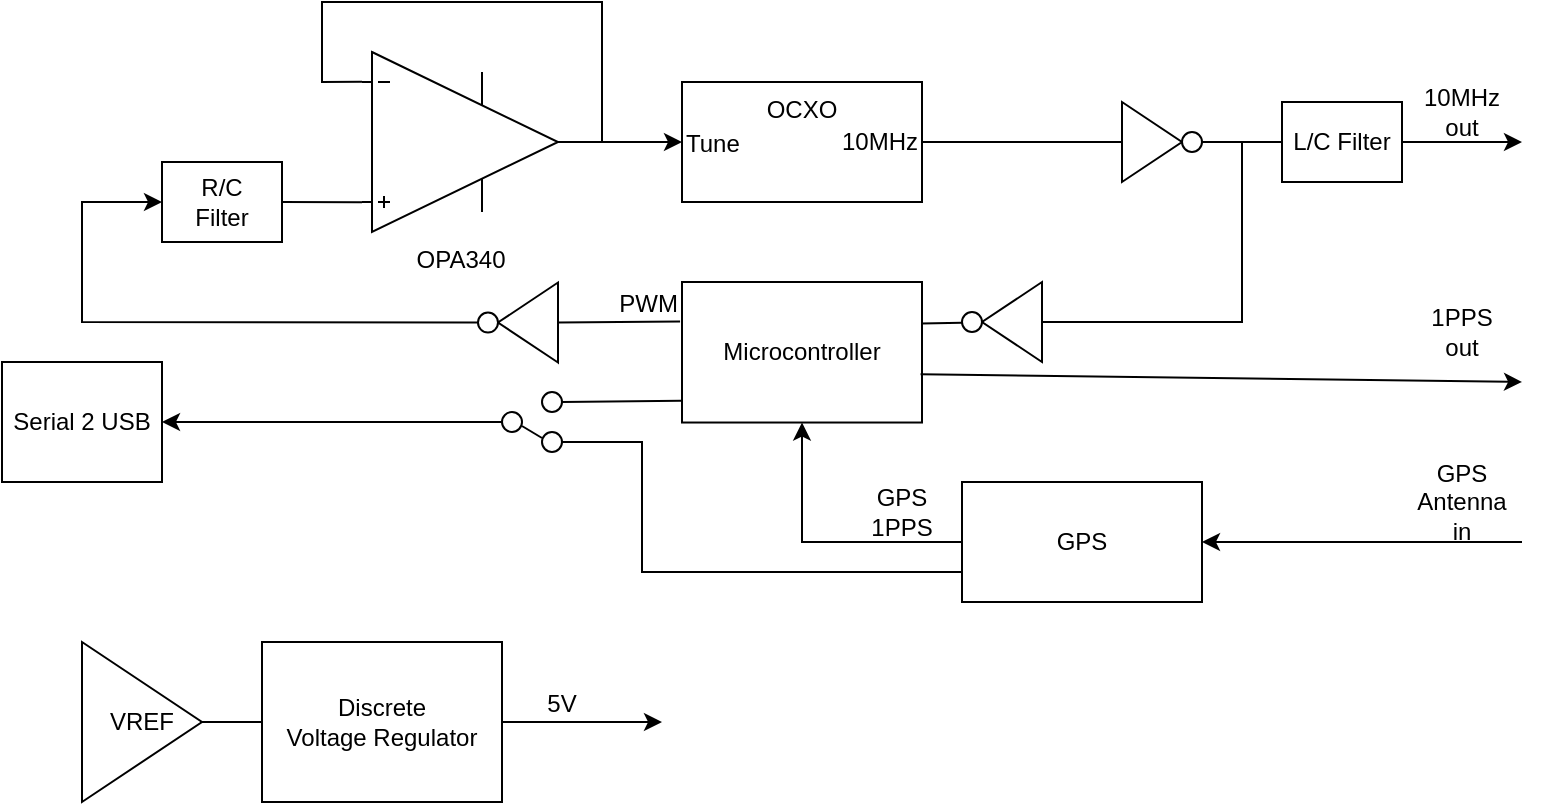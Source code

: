<mxfile version="21.5.1" type="device">
  <diagram name="Page-1" id="Hw6nuJ0ICvM2W8TSaAKC">
    <mxGraphModel dx="1444" dy="408" grid="1" gridSize="10" guides="1" tooltips="1" connect="1" arrows="1" fold="1" page="1" pageScale="1" pageWidth="850" pageHeight="1100" math="0" shadow="0">
      <root>
        <mxCell id="0" />
        <mxCell id="1" parent="0" />
        <mxCell id="8evPUxsnITqhEEqk2_8M-1" value="OCXO" style="rounded=0;whiteSpace=wrap;html=1;verticalAlign=top;" vertex="1" parent="1">
          <mxGeometry x="220" y="240" width="120" height="60" as="geometry" />
        </mxCell>
        <mxCell id="8evPUxsnITqhEEqk2_8M-2" value="10MHz" style="text;html=1;strokeColor=none;fillColor=none;align=right;verticalAlign=middle;whiteSpace=wrap;rounded=0;" vertex="1" parent="1">
          <mxGeometry x="280" y="255" width="60" height="30" as="geometry" />
        </mxCell>
        <mxCell id="8evPUxsnITqhEEqk2_8M-5" value="" style="group" vertex="1" connectable="0" parent="1">
          <mxGeometry x="440" y="250" width="40" height="40" as="geometry" />
        </mxCell>
        <mxCell id="8evPUxsnITqhEEqk2_8M-3" value="" style="triangle;whiteSpace=wrap;html=1;" vertex="1" parent="8evPUxsnITqhEEqk2_8M-5">
          <mxGeometry width="30" height="40" as="geometry" />
        </mxCell>
        <mxCell id="8evPUxsnITqhEEqk2_8M-4" value="" style="ellipse;whiteSpace=wrap;html=1;aspect=fixed;" vertex="1" parent="8evPUxsnITqhEEqk2_8M-5">
          <mxGeometry x="30" y="15" width="10" height="10" as="geometry" />
        </mxCell>
        <mxCell id="8evPUxsnITqhEEqk2_8M-6" value="L/C Filter" style="rounded=0;whiteSpace=wrap;html=1;" vertex="1" parent="1">
          <mxGeometry x="520" y="250" width="60" height="40" as="geometry" />
        </mxCell>
        <mxCell id="8evPUxsnITqhEEqk2_8M-7" value="" style="endArrow=none;html=1;rounded=0;exitX=1;exitY=0.5;exitDx=0;exitDy=0;entryX=0;entryY=0.5;entryDx=0;entryDy=0;" edge="1" parent="1" source="8evPUxsnITqhEEqk2_8M-4" target="8evPUxsnITqhEEqk2_8M-6">
          <mxGeometry width="50" height="50" relative="1" as="geometry">
            <mxPoint x="470" y="320" as="sourcePoint" />
            <mxPoint x="520" y="270" as="targetPoint" />
          </mxGeometry>
        </mxCell>
        <mxCell id="8evPUxsnITqhEEqk2_8M-8" value="" style="endArrow=classic;html=1;rounded=0;" edge="1" parent="1">
          <mxGeometry width="50" height="50" relative="1" as="geometry">
            <mxPoint x="580" y="270" as="sourcePoint" />
            <mxPoint x="640" y="270" as="targetPoint" />
          </mxGeometry>
        </mxCell>
        <mxCell id="8evPUxsnITqhEEqk2_8M-9" value="10MHz out" style="text;html=1;strokeColor=none;fillColor=none;align=center;verticalAlign=middle;whiteSpace=wrap;rounded=0;" vertex="1" parent="1">
          <mxGeometry x="580" y="240" width="60" height="30" as="geometry" />
        </mxCell>
        <mxCell id="8evPUxsnITqhEEqk2_8M-16" value="" style="endArrow=none;html=1;rounded=0;entryX=0;entryY=0.5;entryDx=0;entryDy=0;exitX=1;exitY=0.5;exitDx=0;exitDy=0;" edge="1" parent="1" source="8evPUxsnITqhEEqk2_8M-1" target="8evPUxsnITqhEEqk2_8M-3">
          <mxGeometry width="50" height="50" relative="1" as="geometry">
            <mxPoint x="340" y="290" as="sourcePoint" />
            <mxPoint x="420" y="290" as="targetPoint" />
          </mxGeometry>
        </mxCell>
        <mxCell id="8evPUxsnITqhEEqk2_8M-17" value="" style="endArrow=none;html=1;rounded=0;exitX=0;exitY=0.5;exitDx=0;exitDy=0;" edge="1" parent="1">
          <mxGeometry width="50" height="50" relative="1" as="geometry">
            <mxPoint x="399.998" y="359.998" as="sourcePoint" />
            <mxPoint x="500" y="270" as="targetPoint" />
            <Array as="points">
              <mxPoint x="500" y="360" />
            </Array>
          </mxGeometry>
        </mxCell>
        <mxCell id="8evPUxsnITqhEEqk2_8M-18" value="Microcontroller" style="rounded=0;whiteSpace=wrap;html=1;" vertex="1" parent="1">
          <mxGeometry x="220" y="340" width="120" height="70.26" as="geometry" />
        </mxCell>
        <mxCell id="8evPUxsnITqhEEqk2_8M-19" value="" style="edgeStyle=orthogonalEdgeStyle;rounded=0;orthogonalLoop=1;jettySize=auto;html=1;endArrow=none;endFill=0;" edge="1" parent="1" target="8evPUxsnITqhEEqk2_8M-18">
          <mxGeometry relative="1" as="geometry">
            <mxPoint x="360.0" y="360.316" as="sourcePoint" />
          </mxGeometry>
        </mxCell>
        <mxCell id="8evPUxsnITqhEEqk2_8M-20" value="GPS" style="rounded=0;whiteSpace=wrap;html=1;" vertex="1" parent="1">
          <mxGeometry x="360" y="440" width="120" height="60" as="geometry" />
        </mxCell>
        <mxCell id="8evPUxsnITqhEEqk2_8M-21" value="" style="endArrow=classic;html=1;rounded=0;entryX=1;entryY=0.5;entryDx=0;entryDy=0;" edge="1" parent="1" target="8evPUxsnITqhEEqk2_8M-20">
          <mxGeometry width="50" height="50" relative="1" as="geometry">
            <mxPoint x="640" y="470" as="sourcePoint" />
            <mxPoint x="590" y="480" as="targetPoint" />
          </mxGeometry>
        </mxCell>
        <mxCell id="8evPUxsnITqhEEqk2_8M-22" value="GPS Antenna&lt;br&gt;in" style="text;html=1;strokeColor=none;fillColor=none;align=center;verticalAlign=middle;whiteSpace=wrap;rounded=0;" vertex="1" parent="1">
          <mxGeometry x="580" y="430" width="60" height="40" as="geometry" />
        </mxCell>
        <mxCell id="8evPUxsnITqhEEqk2_8M-23" value="" style="endArrow=none;html=1;rounded=0;entryX=0;entryY=0.5;entryDx=0;entryDy=0;exitX=0.5;exitY=1;exitDx=0;exitDy=0;endFill=0;startArrow=classic;startFill=1;" edge="1" parent="1" source="8evPUxsnITqhEEqk2_8M-18" target="8evPUxsnITqhEEqk2_8M-20">
          <mxGeometry width="50" height="50" relative="1" as="geometry">
            <mxPoint x="280" y="470" as="sourcePoint" />
            <mxPoint x="300" y="490" as="targetPoint" />
            <Array as="points">
              <mxPoint x="280" y="470" />
            </Array>
          </mxGeometry>
        </mxCell>
        <mxCell id="8evPUxsnITqhEEqk2_8M-24" value="GPS&lt;br&gt;1PPS" style="text;html=1;strokeColor=none;fillColor=none;align=center;verticalAlign=middle;whiteSpace=wrap;rounded=0;" vertex="1" parent="1">
          <mxGeometry x="300" y="440" width="60" height="30" as="geometry" />
        </mxCell>
        <mxCell id="8evPUxsnITqhEEqk2_8M-25" value="" style="group;rotation=-180;" vertex="1" connectable="0" parent="1">
          <mxGeometry x="360" y="340" width="40" height="40" as="geometry" />
        </mxCell>
        <mxCell id="8evPUxsnITqhEEqk2_8M-26" value="" style="triangle;whiteSpace=wrap;html=1;rotation=-180;" vertex="1" parent="8evPUxsnITqhEEqk2_8M-25">
          <mxGeometry x="10" width="30" height="40" as="geometry" />
        </mxCell>
        <mxCell id="8evPUxsnITqhEEqk2_8M-27" value="" style="ellipse;whiteSpace=wrap;html=1;aspect=fixed;rotation=-180;" vertex="1" parent="8evPUxsnITqhEEqk2_8M-25">
          <mxGeometry y="15" width="10" height="10" as="geometry" />
        </mxCell>
        <mxCell id="8evPUxsnITqhEEqk2_8M-28" value="" style="endArrow=classic;html=1;rounded=0;exitX=0.994;exitY=0.657;exitDx=0;exitDy=0;exitPerimeter=0;" edge="1" parent="1" source="8evPUxsnITqhEEqk2_8M-18">
          <mxGeometry width="50" height="50" relative="1" as="geometry">
            <mxPoint x="320" y="440" as="sourcePoint" />
            <mxPoint x="640" y="390" as="targetPoint" />
          </mxGeometry>
        </mxCell>
        <mxCell id="8evPUxsnITqhEEqk2_8M-29" value="1PPS&lt;br&gt;out" style="text;html=1;strokeColor=none;fillColor=none;align=center;verticalAlign=middle;whiteSpace=wrap;rounded=0;" vertex="1" parent="1">
          <mxGeometry x="580" y="350.26" width="60" height="30" as="geometry" />
        </mxCell>
        <mxCell id="8evPUxsnITqhEEqk2_8M-30" value="R/C&lt;br&gt;Filter" style="rounded=0;whiteSpace=wrap;html=1;" vertex="1" parent="1">
          <mxGeometry x="-40" y="280" width="60" height="40" as="geometry" />
        </mxCell>
        <mxCell id="8evPUxsnITqhEEqk2_8M-32" value="" style="edgeStyle=orthogonalEdgeStyle;rounded=0;orthogonalLoop=1;jettySize=auto;html=1;" edge="1" parent="1" source="8evPUxsnITqhEEqk2_8M-31" target="8evPUxsnITqhEEqk2_8M-1">
          <mxGeometry relative="1" as="geometry" />
        </mxCell>
        <mxCell id="8evPUxsnITqhEEqk2_8M-31" value="OPA340" style="verticalLabelPosition=bottom;shadow=0;dashed=0;align=center;html=1;verticalAlign=top;shape=mxgraph.electrical.abstract.operational_amp_1;" vertex="1" parent="1">
          <mxGeometry x="60" y="225" width="98" height="90" as="geometry" />
        </mxCell>
        <mxCell id="8evPUxsnITqhEEqk2_8M-33" value="" style="endArrow=none;html=1;rounded=0;exitX=0;exitY=0.165;exitDx=0;exitDy=0;exitPerimeter=0;" edge="1" parent="1" source="8evPUxsnITqhEEqk2_8M-31">
          <mxGeometry width="50" height="50" relative="1" as="geometry">
            <mxPoint x="160" y="410" as="sourcePoint" />
            <mxPoint x="180" y="270" as="targetPoint" />
            <Array as="points">
              <mxPoint x="40" y="240" />
              <mxPoint x="40" y="200" />
              <mxPoint x="180" y="200" />
            </Array>
          </mxGeometry>
        </mxCell>
        <mxCell id="8evPUxsnITqhEEqk2_8M-35" value="" style="endArrow=none;html=1;rounded=0;entryX=0;entryY=0.835;entryDx=0;entryDy=0;entryPerimeter=0;exitX=1;exitY=0.5;exitDx=0;exitDy=0;" edge="1" parent="1" source="8evPUxsnITqhEEqk2_8M-30" target="8evPUxsnITqhEEqk2_8M-31">
          <mxGeometry width="50" height="50" relative="1" as="geometry">
            <mxPoint x="190" y="440" as="sourcePoint" />
            <mxPoint x="240" y="390" as="targetPoint" />
          </mxGeometry>
        </mxCell>
        <mxCell id="8evPUxsnITqhEEqk2_8M-36" value="" style="group;rotation=-180;" vertex="1" connectable="0" parent="1">
          <mxGeometry x="118" y="340.26" width="40" height="40" as="geometry" />
        </mxCell>
        <mxCell id="8evPUxsnITqhEEqk2_8M-37" value="" style="triangle;whiteSpace=wrap;html=1;rotation=-180;" vertex="1" parent="8evPUxsnITqhEEqk2_8M-36">
          <mxGeometry x="10" width="30" height="40" as="geometry" />
        </mxCell>
        <mxCell id="8evPUxsnITqhEEqk2_8M-38" value="" style="ellipse;whiteSpace=wrap;html=1;aspect=fixed;rotation=-180;" vertex="1" parent="8evPUxsnITqhEEqk2_8M-36">
          <mxGeometry y="15" width="10" height="10" as="geometry" />
        </mxCell>
        <mxCell id="8evPUxsnITqhEEqk2_8M-39" value="" style="endArrow=none;html=1;rounded=0;exitX=0;exitY=0.5;exitDx=0;exitDy=0;entryX=-0.008;entryY=0.281;entryDx=0;entryDy=0;entryPerimeter=0;" edge="1" parent="1" source="8evPUxsnITqhEEqk2_8M-37" target="8evPUxsnITqhEEqk2_8M-18">
          <mxGeometry width="50" height="50" relative="1" as="geometry">
            <mxPoint x="190" y="440" as="sourcePoint" />
            <mxPoint x="200" y="370" as="targetPoint" />
          </mxGeometry>
        </mxCell>
        <mxCell id="8evPUxsnITqhEEqk2_8M-40" value="" style="endArrow=classic;html=1;rounded=0;exitX=1;exitY=0.5;exitDx=0;exitDy=0;entryX=0;entryY=0.5;entryDx=0;entryDy=0;startArrow=none;startFill=0;endFill=1;" edge="1" parent="1" source="8evPUxsnITqhEEqk2_8M-38" target="8evPUxsnITqhEEqk2_8M-30">
          <mxGeometry width="50" height="50" relative="1" as="geometry">
            <mxPoint x="110" y="380" as="sourcePoint" />
            <mxPoint x="40" y="370" as="targetPoint" />
            <Array as="points">
              <mxPoint x="-80" y="360" />
              <mxPoint x="-80" y="300" />
            </Array>
          </mxGeometry>
        </mxCell>
        <mxCell id="8evPUxsnITqhEEqk2_8M-41" value="Serial 2 USB" style="rounded=0;whiteSpace=wrap;html=1;" vertex="1" parent="1">
          <mxGeometry x="-120" y="380" width="80" height="60" as="geometry" />
        </mxCell>
        <mxCell id="8evPUxsnITqhEEqk2_8M-46" value="" style="endArrow=none;html=1;rounded=0;entryX=0;entryY=0.75;entryDx=0;entryDy=0;" edge="1" parent="1" target="8evPUxsnITqhEEqk2_8M-20">
          <mxGeometry width="50" height="50" relative="1" as="geometry">
            <mxPoint x="160" y="420" as="sourcePoint" />
            <mxPoint x="310" y="510" as="targetPoint" />
            <Array as="points">
              <mxPoint x="200" y="420" />
              <mxPoint x="200" y="485" />
            </Array>
          </mxGeometry>
        </mxCell>
        <mxCell id="8evPUxsnITqhEEqk2_8M-47" value="" style="endArrow=none;html=1;rounded=0;entryX=-0.003;entryY=0.845;entryDx=0;entryDy=0;entryPerimeter=0;" edge="1" parent="1" target="8evPUxsnITqhEEqk2_8M-18">
          <mxGeometry width="50" height="50" relative="1" as="geometry">
            <mxPoint x="160" y="400" as="sourcePoint" />
            <mxPoint x="220" y="410" as="targetPoint" />
          </mxGeometry>
        </mxCell>
        <mxCell id="8evPUxsnITqhEEqk2_8M-48" value="" style="ellipse;whiteSpace=wrap;html=1;" vertex="1" parent="1">
          <mxGeometry x="150" y="395" width="10" height="10" as="geometry" />
        </mxCell>
        <mxCell id="8evPUxsnITqhEEqk2_8M-50" value="" style="ellipse;whiteSpace=wrap;html=1;" vertex="1" parent="1">
          <mxGeometry x="150" y="415" width="10" height="10" as="geometry" />
        </mxCell>
        <mxCell id="8evPUxsnITqhEEqk2_8M-52" value="" style="ellipse;whiteSpace=wrap;html=1;" vertex="1" parent="1">
          <mxGeometry x="130" y="405" width="10" height="10" as="geometry" />
        </mxCell>
        <mxCell id="8evPUxsnITqhEEqk2_8M-53" value="" style="endArrow=none;html=1;rounded=0;" edge="1" parent="1">
          <mxGeometry width="50" height="50" relative="1" as="geometry">
            <mxPoint x="150" y="418" as="sourcePoint" />
            <mxPoint x="140" y="412" as="targetPoint" />
          </mxGeometry>
        </mxCell>
        <mxCell id="8evPUxsnITqhEEqk2_8M-54" value="" style="endArrow=classic;html=1;rounded=0;exitX=0;exitY=0.5;exitDx=0;exitDy=0;entryX=1;entryY=0.5;entryDx=0;entryDy=0;" edge="1" parent="1" source="8evPUxsnITqhEEqk2_8M-52" target="8evPUxsnITqhEEqk2_8M-41">
          <mxGeometry width="50" height="50" relative="1" as="geometry">
            <mxPoint x="20" y="440" as="sourcePoint" />
            <mxPoint x="70" y="390" as="targetPoint" />
          </mxGeometry>
        </mxCell>
        <mxCell id="8evPUxsnITqhEEqk2_8M-55" value="VREF" style="triangle;whiteSpace=wrap;html=1;" vertex="1" parent="1">
          <mxGeometry x="-80" y="520" width="60" height="80" as="geometry" />
        </mxCell>
        <mxCell id="8evPUxsnITqhEEqk2_8M-56" value="" style="endArrow=none;html=1;rounded=0;exitX=1;exitY=0.5;exitDx=0;exitDy=0;" edge="1" parent="1" source="8evPUxsnITqhEEqk2_8M-55">
          <mxGeometry width="50" height="50" relative="1" as="geometry">
            <mxPoint x="-70" y="580" as="sourcePoint" />
            <mxPoint x="10" y="560" as="targetPoint" />
          </mxGeometry>
        </mxCell>
        <mxCell id="8evPUxsnITqhEEqk2_8M-58" value="Discrete&lt;br&gt;Voltage Regulator" style="rounded=0;whiteSpace=wrap;html=1;" vertex="1" parent="1">
          <mxGeometry x="10" y="520" width="120" height="80" as="geometry" />
        </mxCell>
        <mxCell id="8evPUxsnITqhEEqk2_8M-60" value="" style="endArrow=classic;html=1;rounded=0;exitX=1;exitY=0.5;exitDx=0;exitDy=0;" edge="1" parent="1" source="8evPUxsnITqhEEqk2_8M-58">
          <mxGeometry width="50" height="50" relative="1" as="geometry">
            <mxPoint x="130" y="570" as="sourcePoint" />
            <mxPoint x="210" y="560" as="targetPoint" />
          </mxGeometry>
        </mxCell>
        <mxCell id="8evPUxsnITqhEEqk2_8M-61" value="5V" style="text;html=1;strokeColor=none;fillColor=none;align=center;verticalAlign=bottom;whiteSpace=wrap;rounded=0;" vertex="1" parent="1">
          <mxGeometry x="130" y="530" width="60" height="30" as="geometry" />
        </mxCell>
        <mxCell id="8evPUxsnITqhEEqk2_8M-62" value="Tune" style="text;html=1;strokeColor=none;fillColor=none;align=left;verticalAlign=bottom;whiteSpace=wrap;rounded=0;" vertex="1" parent="1">
          <mxGeometry x="220" y="250" width="60" height="30" as="geometry" />
        </mxCell>
        <mxCell id="8evPUxsnITqhEEqk2_8M-63" value="PWM" style="text;html=1;strokeColor=none;fillColor=none;align=right;verticalAlign=bottom;whiteSpace=wrap;rounded=0;" vertex="1" parent="1">
          <mxGeometry x="160" y="330" width="60" height="30" as="geometry" />
        </mxCell>
      </root>
    </mxGraphModel>
  </diagram>
</mxfile>
